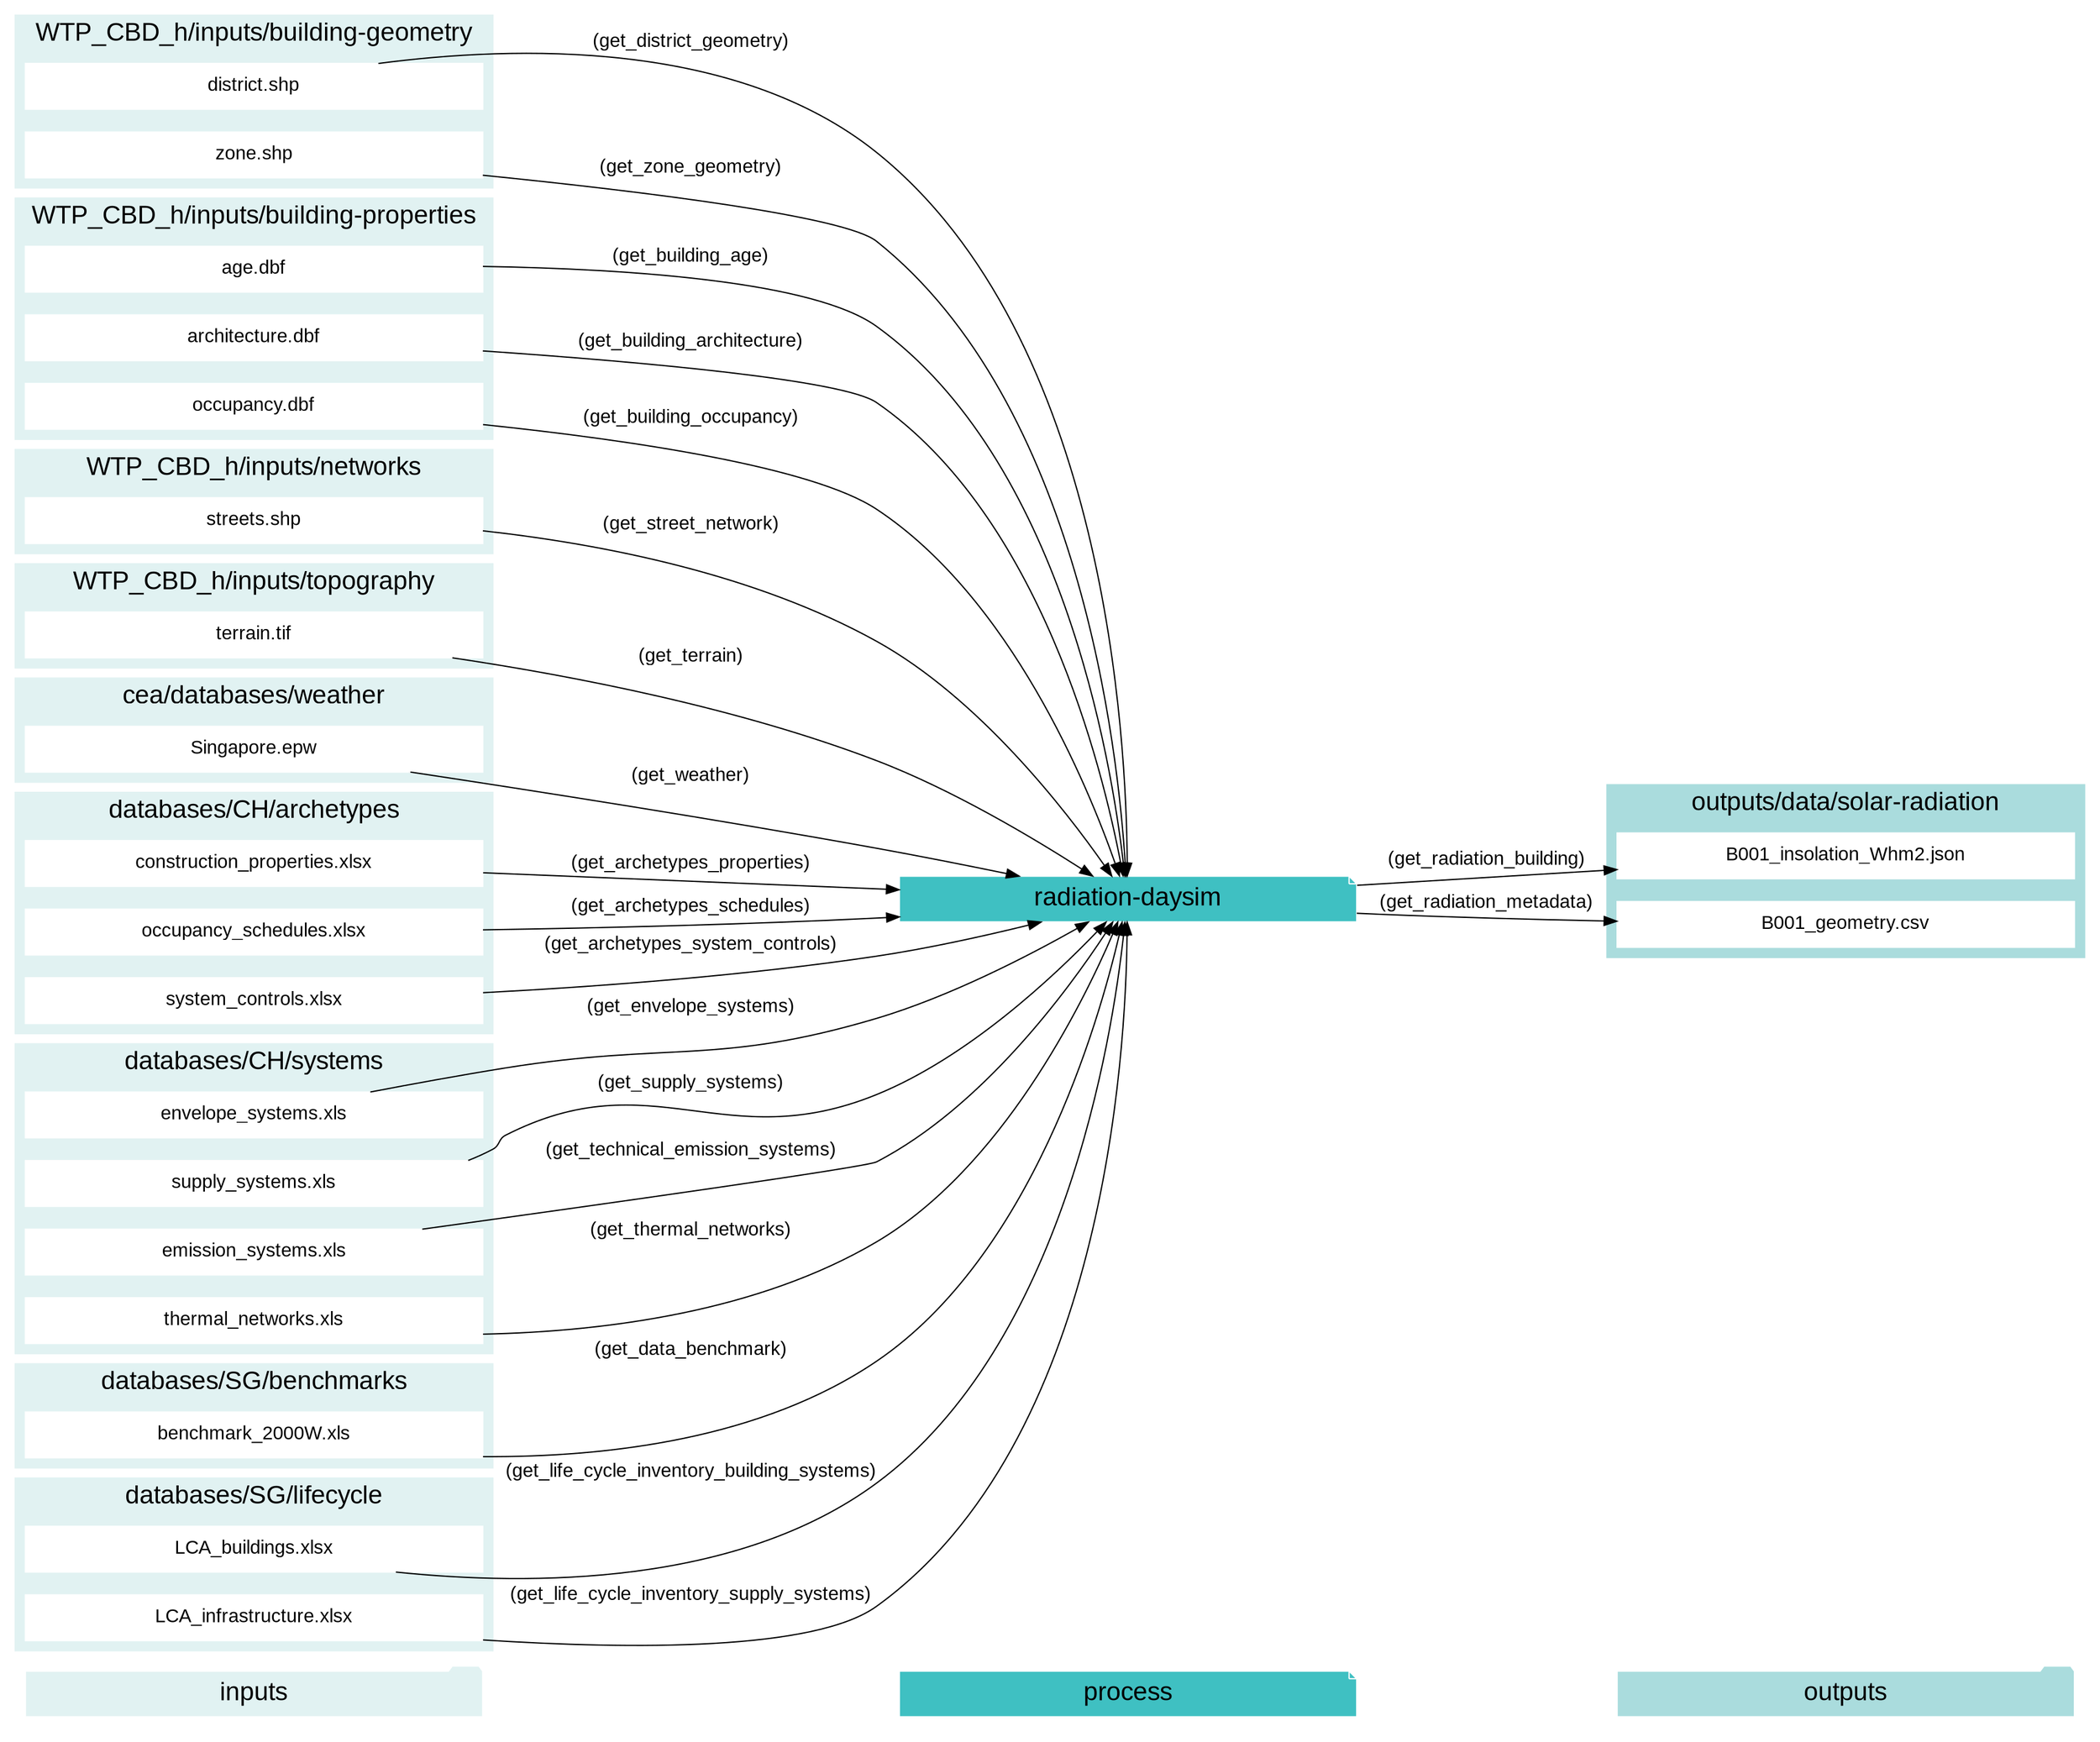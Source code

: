 digraph trace_inputlocator {
    rankdir="LR";
    graph [overlap=false, fontname=arial];
    node [shape=box, style=filled, color=white, fontsize=15, fontname=arial, fixedsize=true, width=5];
    edge [fontname=arial, fontsize = 15]
    newrank=true
    subgraph cluster_legend {
    fontsize=25
    style=invis
    "process"[style=filled, fillcolor="#3FC0C2", shape=note, fontsize=20, fontname="arial"]
    "inputs" [style=filled, shape=folder, color=white, fillcolor="#E1F2F2", fontsize=20]
    "outputs"[style=filled, shape=folder, color=white, fillcolor="#aadcdd", fontsize=20]
    "inputs"->"process"[style=invis]
    "process"->"outputs"[style=invis]
    }
    "radiation-daysim"[style=filled, color=white, fillcolor="#3FC0C2", shape=note, fontsize=20, fontname=arial];
    subgraph cluster_0_in {
        style = filled;
        color = "#E1F2F2";
        fontsize = 20;
        rank=same;
        label="WTP_CBD_h/inputs/building-geometry";
        "district.shp"
        "zone.shp"
    }
    subgraph cluster_1_in {
        style = filled;
        color = "#E1F2F2";
        fontsize = 20;
        rank=same;
        label="WTP_CBD_h/inputs/building-properties";
        "age.dbf"
        "architecture.dbf"
        "occupancy.dbf"
    }
    subgraph cluster_2_in {
        style = filled;
        color = "#E1F2F2";
        fontsize = 20;
        rank=same;
        label="WTP_CBD_h/inputs/networks";
        "streets.shp"
    }
    subgraph cluster_3_in {
        style = filled;
        color = "#E1F2F2";
        fontsize = 20;
        rank=same;
        label="WTP_CBD_h/inputs/topography";
        "terrain.tif"
    }
    subgraph cluster_4_in {
        style = filled;
        color = "#E1F2F2";
        fontsize = 20;
        rank=same;
        label="cea/databases/weather";
        "Singapore.epw"
    }
    subgraph cluster_5_in {
        style = filled;
        color = "#E1F2F2";
        fontsize = 20;
        rank=same;
        label="databases/CH/archetypes";
        "construction_properties.xlsx"
        "occupancy_schedules.xlsx"
        "system_controls.xlsx"
    }
    subgraph cluster_6_in {
        style = filled;
        color = "#E1F2F2";
        fontsize = 20;
        rank=same;
        label="databases/CH/systems";
        "envelope_systems.xls"
        "supply_systems.xls"
        "emission_systems.xls"
        "thermal_networks.xls"
    }
    subgraph cluster_7_in {
        style = filled;
        color = "#E1F2F2";
        fontsize = 20;
        rank=same;
        label="databases/SG/benchmarks";
        "benchmark_2000W.xls"
    }
    subgraph cluster_8_in {
        style = filled;
        color = "#E1F2F2";
        fontsize = 20;
        rank=same;
        label="databases/SG/lifecycle";
        "LCA_buildings.xlsx"
        "LCA_infrastructure.xlsx"
    }
    subgraph cluster_9_out {
        style = filled;
        color = "#aadcdd";
        fontsize = 20;
        rank=same;
        label="outputs/data/solar-radiation";
        "B001_insolation_Whm2.json"
        "B001_geometry.csv"
    }
    "construction_properties.xlsx" -> "radiation-daysim"[label="(get_archetypes_properties)"]
    "occupancy_schedules.xlsx" -> "radiation-daysim"[label="(get_archetypes_schedules)"]
    "system_controls.xlsx" -> "radiation-daysim"[label="(get_archetypes_system_controls)"]
    "age.dbf" -> "radiation-daysim"[label="(get_building_age)"]
    "architecture.dbf" -> "radiation-daysim"[label="(get_building_architecture)"]
    "occupancy.dbf" -> "radiation-daysim"[label="(get_building_occupancy)"]
    "benchmark_2000W.xls" -> "radiation-daysim"[label="(get_data_benchmark)"]
    "district.shp" -> "radiation-daysim"[label="(get_district_geometry)"]
    "envelope_systems.xls" -> "radiation-daysim"[label="(get_envelope_systems)"]
    "LCA_buildings.xlsx" -> "radiation-daysim"[label="(get_life_cycle_inventory_building_systems)"]
    "LCA_infrastructure.xlsx" -> "radiation-daysim"[label="(get_life_cycle_inventory_supply_systems)"]
    "streets.shp" -> "radiation-daysim"[label="(get_street_network)"]
    "supply_systems.xls" -> "radiation-daysim"[label="(get_supply_systems)"]
    "emission_systems.xls" -> "radiation-daysim"[label="(get_technical_emission_systems)"]
    "terrain.tif" -> "radiation-daysim"[label="(get_terrain)"]
    "thermal_networks.xls" -> "radiation-daysim"[label="(get_thermal_networks)"]
    "Singapore.epw" -> "radiation-daysim"[label="(get_weather)"]
    "zone.shp" -> "radiation-daysim"[label="(get_zone_geometry)"]
    "radiation-daysim" -> "B001_insolation_Whm2.json"[label="(get_radiation_building)"]
    "radiation-daysim" -> "B001_geometry.csv"[label="(get_radiation_metadata)"]
    }
